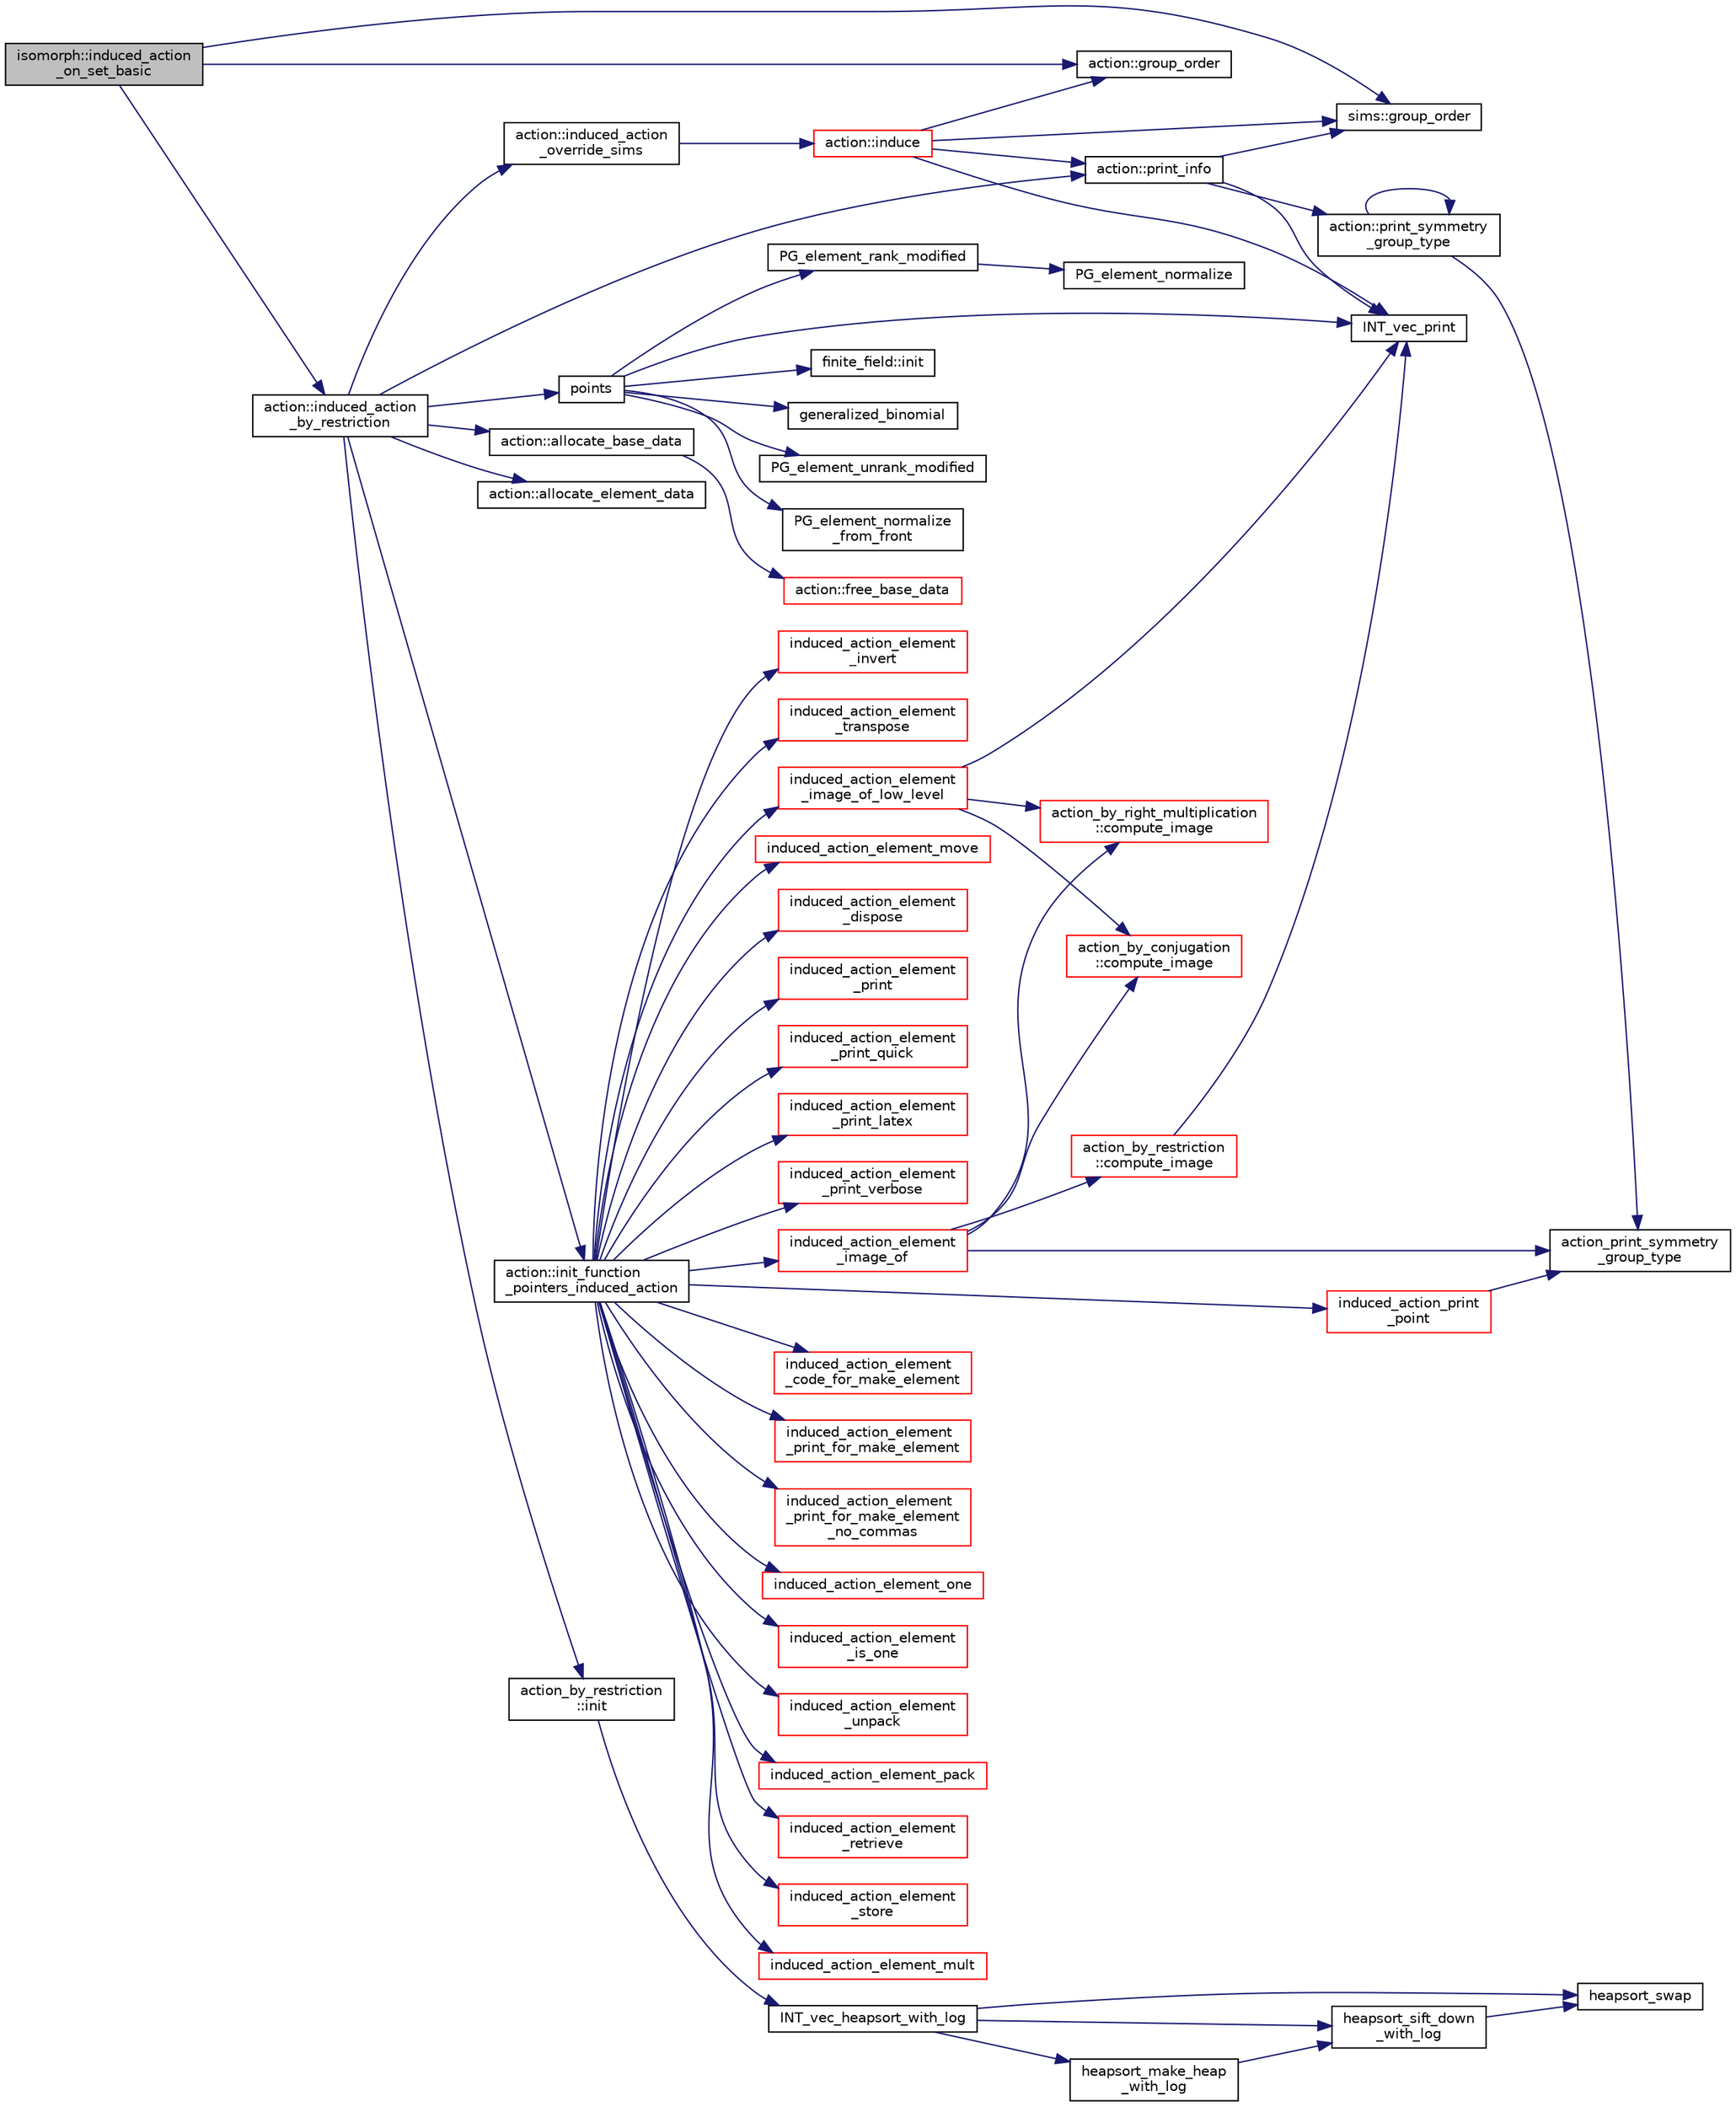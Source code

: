 digraph "isomorph::induced_action_on_set_basic"
{
  edge [fontname="Helvetica",fontsize="10",labelfontname="Helvetica",labelfontsize="10"];
  node [fontname="Helvetica",fontsize="10",shape=record];
  rankdir="LR";
  Node5370 [label="isomorph::induced_action\l_on_set_basic",height=0.2,width=0.4,color="black", fillcolor="grey75", style="filled", fontcolor="black"];
  Node5370 -> Node5371 [color="midnightblue",fontsize="10",style="solid",fontname="Helvetica"];
  Node5371 [label="action::induced_action\l_by_restriction",height=0.2,width=0.4,color="black", fillcolor="white", style="filled",URL="$d2/d86/classaction.html#a37c21f74a97c921d882a308370c06357"];
  Node5371 -> Node5372 [color="midnightblue",fontsize="10",style="solid",fontname="Helvetica"];
  Node5372 [label="action::print_info",height=0.2,width=0.4,color="black", fillcolor="white", style="filled",URL="$d2/d86/classaction.html#a6f89e493e5c5a32e5c3b8963d438ce86"];
  Node5372 -> Node5373 [color="midnightblue",fontsize="10",style="solid",fontname="Helvetica"];
  Node5373 [label="action::print_symmetry\l_group_type",height=0.2,width=0.4,color="black", fillcolor="white", style="filled",URL="$d2/d86/classaction.html#aed811766c7e64fe2c853df8b0b67aa6e"];
  Node5373 -> Node5374 [color="midnightblue",fontsize="10",style="solid",fontname="Helvetica"];
  Node5374 [label="action_print_symmetry\l_group_type",height=0.2,width=0.4,color="black", fillcolor="white", style="filled",URL="$d5/d90/action__global_8_c.html#a03666b9440c4962148eba7905b9f843c"];
  Node5373 -> Node5373 [color="midnightblue",fontsize="10",style="solid",fontname="Helvetica"];
  Node5372 -> Node5375 [color="midnightblue",fontsize="10",style="solid",fontname="Helvetica"];
  Node5375 [label="INT_vec_print",height=0.2,width=0.4,color="black", fillcolor="white", style="filled",URL="$df/dbf/sajeeb_8_c.html#a79a5901af0b47dd0d694109543c027fe"];
  Node5372 -> Node5376 [color="midnightblue",fontsize="10",style="solid",fontname="Helvetica"];
  Node5376 [label="sims::group_order",height=0.2,width=0.4,color="black", fillcolor="white", style="filled",URL="$d9/df3/classsims.html#aa442445175656570fa35febbe790efad"];
  Node5371 -> Node5377 [color="midnightblue",fontsize="10",style="solid",fontname="Helvetica"];
  Node5377 [label="action_by_restriction\l::init",height=0.2,width=0.4,color="black", fillcolor="white", style="filled",URL="$d1/d7e/classaction__by__restriction.html#af98e88c513afe51527082f11aac571f8"];
  Node5377 -> Node5378 [color="midnightblue",fontsize="10",style="solid",fontname="Helvetica"];
  Node5378 [label="INT_vec_heapsort_with_log",height=0.2,width=0.4,color="black", fillcolor="white", style="filled",URL="$d5/de2/foundations_2data__structures_2data__structures_8h.html#a9d838c341cd204ed79499960a8ed393d"];
  Node5378 -> Node5379 [color="midnightblue",fontsize="10",style="solid",fontname="Helvetica"];
  Node5379 [label="heapsort_make_heap\l_with_log",height=0.2,width=0.4,color="black", fillcolor="white", style="filled",URL="$d4/dd7/sorting_8_c.html#a100d0747647500480fe5dc76ff98cee5"];
  Node5379 -> Node5380 [color="midnightblue",fontsize="10",style="solid",fontname="Helvetica"];
  Node5380 [label="heapsort_sift_down\l_with_log",height=0.2,width=0.4,color="black", fillcolor="white", style="filled",URL="$d4/dd7/sorting_8_c.html#ac7af225fae479a93d6957f79734ba2a6"];
  Node5380 -> Node5381 [color="midnightblue",fontsize="10",style="solid",fontname="Helvetica"];
  Node5381 [label="heapsort_swap",height=0.2,width=0.4,color="black", fillcolor="white", style="filled",URL="$d4/dd7/sorting_8_c.html#a8f048362e6065297b19b6975bcbbfcc6"];
  Node5378 -> Node5381 [color="midnightblue",fontsize="10",style="solid",fontname="Helvetica"];
  Node5378 -> Node5380 [color="midnightblue",fontsize="10",style="solid",fontname="Helvetica"];
  Node5371 -> Node5382 [color="midnightblue",fontsize="10",style="solid",fontname="Helvetica"];
  Node5382 [label="points",height=0.2,width=0.4,color="black", fillcolor="white", style="filled",URL="$d7/d83/points_8_c.html#a8a498513b4415e1a4628a70fb6b26817"];
  Node5382 -> Node5383 [color="midnightblue",fontsize="10",style="solid",fontname="Helvetica"];
  Node5383 [label="finite_field::init",height=0.2,width=0.4,color="black", fillcolor="white", style="filled",URL="$df/d5a/classfinite__field.html#a13e75e8165b27464935b50368ee8313c"];
  Node5382 -> Node5384 [color="midnightblue",fontsize="10",style="solid",fontname="Helvetica"];
  Node5384 [label="generalized_binomial",height=0.2,width=0.4,color="black", fillcolor="white", style="filled",URL="$d2/d7c/combinatorics_8_c.html#a24762dc22e45175d18ec1ec1d2556ae8"];
  Node5382 -> Node5385 [color="midnightblue",fontsize="10",style="solid",fontname="Helvetica"];
  Node5385 [label="PG_element_unrank_modified",height=0.2,width=0.4,color="black", fillcolor="white", style="filled",URL="$d4/d67/geometry_8h.html#a83ae9b605d496f6a90345303f6efae64"];
  Node5382 -> Node5375 [color="midnightblue",fontsize="10",style="solid",fontname="Helvetica"];
  Node5382 -> Node5386 [color="midnightblue",fontsize="10",style="solid",fontname="Helvetica"];
  Node5386 [label="PG_element_normalize\l_from_front",height=0.2,width=0.4,color="black", fillcolor="white", style="filled",URL="$d4/d67/geometry_8h.html#af675caf5f9975573455c8d93cb56bf95"];
  Node5382 -> Node5387 [color="midnightblue",fontsize="10",style="solid",fontname="Helvetica"];
  Node5387 [label="PG_element_rank_modified",height=0.2,width=0.4,color="black", fillcolor="white", style="filled",URL="$d4/d67/geometry_8h.html#a9cd1a8bf5b88a038e33862f6c2c3dd36"];
  Node5387 -> Node5388 [color="midnightblue",fontsize="10",style="solid",fontname="Helvetica"];
  Node5388 [label="PG_element_normalize",height=0.2,width=0.4,color="black", fillcolor="white", style="filled",URL="$df/de4/projective_8_c.html#a5a4c3c1158bad6bab0d786c616bd0996"];
  Node5371 -> Node5389 [color="midnightblue",fontsize="10",style="solid",fontname="Helvetica"];
  Node5389 [label="action::init_function\l_pointers_induced_action",height=0.2,width=0.4,color="black", fillcolor="white", style="filled",URL="$d2/d86/classaction.html#a3b9287d084b24f7a3b9532a7589c58de"];
  Node5389 -> Node5390 [color="midnightblue",fontsize="10",style="solid",fontname="Helvetica"];
  Node5390 [label="induced_action_element\l_image_of",height=0.2,width=0.4,color="red", fillcolor="white", style="filled",URL="$dc/dd4/group__actions_8h.html#a821850d6c3988dd122de0489cd36f0f0"];
  Node5390 -> Node5391 [color="midnightblue",fontsize="10",style="solid",fontname="Helvetica"];
  Node5391 [label="action_by_right_multiplication\l::compute_image",height=0.2,width=0.4,color="red", fillcolor="white", style="filled",URL="$d5/daa/classaction__by__right__multiplication.html#a5407ada4c7d5a1775144fbaadbb8be8e"];
  Node5390 -> Node5417 [color="midnightblue",fontsize="10",style="solid",fontname="Helvetica"];
  Node5417 [label="action_by_restriction\l::compute_image",height=0.2,width=0.4,color="red", fillcolor="white", style="filled",URL="$d1/d7e/classaction__by__restriction.html#a2d669c0f0b3905fb5effc983c9fbb0cc"];
  Node5417 -> Node5375 [color="midnightblue",fontsize="10",style="solid",fontname="Helvetica"];
  Node5390 -> Node5419 [color="midnightblue",fontsize="10",style="solid",fontname="Helvetica"];
  Node5419 [label="action_by_conjugation\l::compute_image",height=0.2,width=0.4,color="red", fillcolor="white", style="filled",URL="$d3/dda/classaction__by__conjugation.html#acd62853354e392089a10381a4f7c5ac6"];
  Node5390 -> Node5374 [color="midnightblue",fontsize="10",style="solid",fontname="Helvetica"];
  Node5389 -> Node5787 [color="midnightblue",fontsize="10",style="solid",fontname="Helvetica"];
  Node5787 [label="induced_action_element\l_image_of_low_level",height=0.2,width=0.4,color="red", fillcolor="white", style="filled",URL="$dc/dd4/group__actions_8h.html#aa4bc5f68829829d9a41223c260c658c5"];
  Node5787 -> Node5375 [color="midnightblue",fontsize="10",style="solid",fontname="Helvetica"];
  Node5787 -> Node5391 [color="midnightblue",fontsize="10",style="solid",fontname="Helvetica"];
  Node5787 -> Node5419 [color="midnightblue",fontsize="10",style="solid",fontname="Helvetica"];
  Node5389 -> Node5789 [color="midnightblue",fontsize="10",style="solid",fontname="Helvetica"];
  Node5789 [label="induced_action_element_one",height=0.2,width=0.4,color="red", fillcolor="white", style="filled",URL="$dc/dd4/group__actions_8h.html#a11ad8abff8304e30e16403a1975a8aab"];
  Node5389 -> Node5791 [color="midnightblue",fontsize="10",style="solid",fontname="Helvetica"];
  Node5791 [label="induced_action_element\l_is_one",height=0.2,width=0.4,color="red", fillcolor="white", style="filled",URL="$dc/dd4/group__actions_8h.html#aadb6a2b56e25c82dd455de09bb4bda82"];
  Node5389 -> Node5795 [color="midnightblue",fontsize="10",style="solid",fontname="Helvetica"];
  Node5795 [label="induced_action_element\l_unpack",height=0.2,width=0.4,color="red", fillcolor="white", style="filled",URL="$dc/dd4/group__actions_8h.html#a99c6ddc3d11eeccddf87ca23badd1890"];
  Node5389 -> Node5798 [color="midnightblue",fontsize="10",style="solid",fontname="Helvetica"];
  Node5798 [label="induced_action_element_pack",height=0.2,width=0.4,color="red", fillcolor="white", style="filled",URL="$dc/dd4/group__actions_8h.html#aa80cbe650affcff950137367a431715f"];
  Node5389 -> Node5801 [color="midnightblue",fontsize="10",style="solid",fontname="Helvetica"];
  Node5801 [label="induced_action_element\l_retrieve",height=0.2,width=0.4,color="red", fillcolor="white", style="filled",URL="$dc/dd4/group__actions_8h.html#a9e51f4ab67af75d0a12a3eb7f211a5b4"];
  Node5389 -> Node5807 [color="midnightblue",fontsize="10",style="solid",fontname="Helvetica"];
  Node5807 [label="induced_action_element\l_store",height=0.2,width=0.4,color="red", fillcolor="white", style="filled",URL="$dc/dd4/group__actions_8h.html#a23d42fb239ba7e886b1fb9fc96f1a3be"];
  Node5389 -> Node5814 [color="midnightblue",fontsize="10",style="solid",fontname="Helvetica"];
  Node5814 [label="induced_action_element_mult",height=0.2,width=0.4,color="red", fillcolor="white", style="filled",URL="$dc/dd4/group__actions_8h.html#a7b00701d128922145960b4c15307113c"];
  Node5389 -> Node5816 [color="midnightblue",fontsize="10",style="solid",fontname="Helvetica"];
  Node5816 [label="induced_action_element\l_invert",height=0.2,width=0.4,color="red", fillcolor="white", style="filled",URL="$dc/dd4/group__actions_8h.html#a9b7e3c76b30897cb2b62a974e063ce12"];
  Node5389 -> Node5818 [color="midnightblue",fontsize="10",style="solid",fontname="Helvetica"];
  Node5818 [label="induced_action_element\l_transpose",height=0.2,width=0.4,color="red", fillcolor="white", style="filled",URL="$dc/dd4/group__actions_8h.html#ad1379970ade84fe3a44f26f5ec500db4"];
  Node5389 -> Node5821 [color="midnightblue",fontsize="10",style="solid",fontname="Helvetica"];
  Node5821 [label="induced_action_element_move",height=0.2,width=0.4,color="red", fillcolor="white", style="filled",URL="$dc/dd4/group__actions_8h.html#a7b319593ee737d9c1ab5bc6223377541"];
  Node5389 -> Node5823 [color="midnightblue",fontsize="10",style="solid",fontname="Helvetica"];
  Node5823 [label="induced_action_element\l_dispose",height=0.2,width=0.4,color="red", fillcolor="white", style="filled",URL="$dc/dd4/group__actions_8h.html#a5bf4e1daf5b0e799af9e065ab8046f99"];
  Node5389 -> Node5825 [color="midnightblue",fontsize="10",style="solid",fontname="Helvetica"];
  Node5825 [label="induced_action_element\l_print",height=0.2,width=0.4,color="red", fillcolor="white", style="filled",URL="$dc/dd4/group__actions_8h.html#a670952bd230bf34b82f276deab684d23"];
  Node5389 -> Node5829 [color="midnightblue",fontsize="10",style="solid",fontname="Helvetica"];
  Node5829 [label="induced_action_element\l_print_quick",height=0.2,width=0.4,color="red", fillcolor="white", style="filled",URL="$dc/dd4/group__actions_8h.html#a91760d711eca781aa4dbee22a5fc0168"];
  Node5389 -> Node5830 [color="midnightblue",fontsize="10",style="solid",fontname="Helvetica"];
  Node5830 [label="induced_action_element\l_print_latex",height=0.2,width=0.4,color="red", fillcolor="white", style="filled",URL="$dc/dd4/group__actions_8h.html#a962508fbbbac127426c42fe5d0f147ab"];
  Node5389 -> Node5833 [color="midnightblue",fontsize="10",style="solid",fontname="Helvetica"];
  Node5833 [label="induced_action_element\l_print_verbose",height=0.2,width=0.4,color="red", fillcolor="white", style="filled",URL="$dc/dd4/group__actions_8h.html#a647a452eeefdaed4834375175fec37fc"];
  Node5389 -> Node5835 [color="midnightblue",fontsize="10",style="solid",fontname="Helvetica"];
  Node5835 [label="induced_action_element\l_code_for_make_element",height=0.2,width=0.4,color="red", fillcolor="white", style="filled",URL="$dc/dd4/group__actions_8h.html#af1c12dd980d376e72daaf9a383cebfdc"];
  Node5389 -> Node5837 [color="midnightblue",fontsize="10",style="solid",fontname="Helvetica"];
  Node5837 [label="induced_action_element\l_print_for_make_element",height=0.2,width=0.4,color="red", fillcolor="white", style="filled",URL="$dc/dd4/group__actions_8h.html#ad7e7ef951b164a7084837401e3dbc400"];
  Node5389 -> Node5839 [color="midnightblue",fontsize="10",style="solid",fontname="Helvetica"];
  Node5839 [label="induced_action_element\l_print_for_make_element\l_no_commas",height=0.2,width=0.4,color="red", fillcolor="white", style="filled",URL="$dc/dd4/group__actions_8h.html#ae151544128a85b12466172340404b955"];
  Node5389 -> Node5841 [color="midnightblue",fontsize="10",style="solid",fontname="Helvetica"];
  Node5841 [label="induced_action_print\l_point",height=0.2,width=0.4,color="red", fillcolor="white", style="filled",URL="$dc/dd4/group__actions_8h.html#af15373c64f9e8d33dd3c448d98cc2382"];
  Node5841 -> Node5374 [color="midnightblue",fontsize="10",style="solid",fontname="Helvetica"];
  Node5371 -> Node5843 [color="midnightblue",fontsize="10",style="solid",fontname="Helvetica"];
  Node5843 [label="action::allocate_base_data",height=0.2,width=0.4,color="black", fillcolor="white", style="filled",URL="$d2/d86/classaction.html#a345fa8dfbb60c8a100ab4dd80a966b1b"];
  Node5843 -> Node5844 [color="midnightblue",fontsize="10",style="solid",fontname="Helvetica"];
  Node5844 [label="action::free_base_data",height=0.2,width=0.4,color="red", fillcolor="white", style="filled",URL="$d2/d86/classaction.html#a27aa9e5940cc8e08da6727927d0798a8"];
  Node5371 -> Node5846 [color="midnightblue",fontsize="10",style="solid",fontname="Helvetica"];
  Node5846 [label="action::allocate_element_data",height=0.2,width=0.4,color="black", fillcolor="white", style="filled",URL="$d2/d86/classaction.html#adc5f98db8315bfd17fcd2fbb437d8f60"];
  Node5371 -> Node5847 [color="midnightblue",fontsize="10",style="solid",fontname="Helvetica"];
  Node5847 [label="action::induced_action\l_override_sims",height=0.2,width=0.4,color="black", fillcolor="white", style="filled",URL="$d2/d86/classaction.html#ac8cc7d4543f6ef75a04777bd82ca244b"];
  Node5847 -> Node5848 [color="midnightblue",fontsize="10",style="solid",fontname="Helvetica"];
  Node5848 [label="action::induce",height=0.2,width=0.4,color="red", fillcolor="white", style="filled",URL="$d2/d86/classaction.html#a32012836490e544a15fb4596b90cb07b"];
  Node5848 -> Node5372 [color="midnightblue",fontsize="10",style="solid",fontname="Helvetica"];
  Node5848 -> Node5376 [color="midnightblue",fontsize="10",style="solid",fontname="Helvetica"];
  Node5848 -> Node5849 [color="midnightblue",fontsize="10",style="solid",fontname="Helvetica"];
  Node5849 [label="action::group_order",height=0.2,width=0.4,color="black", fillcolor="white", style="filled",URL="$d2/d86/classaction.html#ad1f69adb27041311d2e7be96e39388d4"];
  Node5848 -> Node5375 [color="midnightblue",fontsize="10",style="solid",fontname="Helvetica"];
  Node5370 -> Node5849 [color="midnightblue",fontsize="10",style="solid",fontname="Helvetica"];
  Node5370 -> Node5376 [color="midnightblue",fontsize="10",style="solid",fontname="Helvetica"];
}
